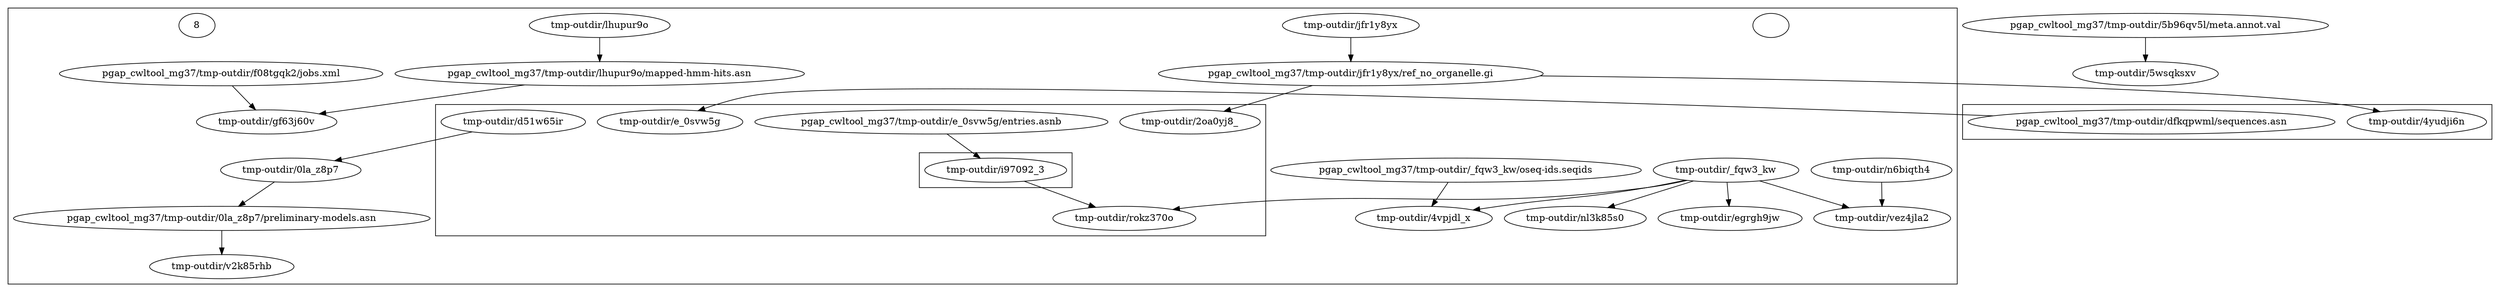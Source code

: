 digraph {

    {
        subgraph cluster {
            subgraph cluster {
                "tmp-outdir/2oa0yj8_" []
                subgraph cluster {
                    "tmp-outdir/i97092_3" []
                }
                "tmp-outdir/e_0svw5g" []
                "pgap_cwltool_mg37/tmp-outdir/e_0svw5g/entries.asnb" []
                "tmp-outdir/d51w65ir" []
            }
        }

        subgraph cluster {
            "tmp-outdir/4vpjdl_x" []
            "" []
            "tmp-outdir/n6biqth4" []
        }

        subgraph cluster {
            "tmp-outdir/_fqw3_kw" []
            "pgap_cwltool_mg37/tmp-outdir/_fqw3_kw/oseq-ids.seqids" []
            "tmp-outdir/jfr1y8yx" []
            "pgap_cwltool_mg37/tmp-outdir/jfr1y8yx/ref_no_organelle.gi" []
        }

        subgraph cluster {
            "tmp-outdir/lhupur9o" []
            "pgap_cwltool_mg37/tmp-outdir/lhupur9o/mapped-hmm-hits.asn" []
            subgraph cluster {
                "tmp-outdir/rokz370o" []
            }
        }
        "pgap_cwltool_mg37/tmp-outdir/5b96qv5l/meta.annot.val" []

        subgraph cluster {
            "tmp-outdir/0la_z8p7" []
            "pgap_cwltool_mg37/tmp-outdir/0la_z8p7/preliminary-models.asn" []
            "8" []
            "tmp-outdir/v2k85rhb" []
        }

        subgraph cluster {
            "tmp-outdir/egrgh9jw" []
            "tmp-outdir/vez4jla2" []
            "tmp-outdir/nl3k85s0" []
            "tmp-outdir/gf63j60v" []
            "pgap_cwltool_mg37/tmp-outdir/f08tgqk2/jobs.xml" []
        }
    }

    subgraph cluster8 {
        "tmp-outdir/4yudji6n" []
        "pgap_cwltool_mg37/tmp-outdir/dfkqpwml/sequences.asn" []
    }

    "tmp-outdir/5wsqksxv" []

    // Edges
    "tmp-outdir/_fqw3_kw" -> "tmp-outdir/vez4jla2"
    "tmp-outdir/n6biqth4" -> "tmp-outdir/vez4jla2"
    "tmp-outdir/d51w65ir" -> "tmp-outdir/0la_z8p7"
    "tmp-outdir/i97092_3" -> "tmp-outdir/rokz370o"
    "tmp-outdir/_fqw3_kw" -> "tmp-outdir/rokz370o"
    "tmp-outdir/_fqw3_kw" -> "tmp-outdir/4vpjdl_x"
    "tmp-outdir/_fqw3_kw" -> "tmp-outdir/egrgh9jw"
    "tmp-outdir/_fqw3_kw" -> "tmp-outdir/nl3k85s0"
    "pgap_cwltool_mg37/tmp-outdir/f08tgqk2/jobs.xml" -> "tmp-outdir/gf63j60v"
    "pgap_cwltool_mg37/tmp-outdir/_fqw3_kw/oseq-ids.seqids" -> "tmp-outdir/4vpjdl_x"
    "pgap_cwltool_mg37/tmp-outdir/dfkqpwml/sequences.asn" -> "tmp-outdir/e_0svw5g"
    "pgap_cwltool_mg37/tmp-outdir/jfr1y8yx/ref_no_organelle.gi" -> "tmp-outdir/4yudji6n"
    "pgap_cwltool_mg37/tmp-outdir/jfr1y8yx/ref_no_organelle.gi" -> "tmp-outdir/2oa0yj8_"
    "pgap_cwltool_mg37/tmp-outdir/e_0svw5g/entries.asnb" -> "tmp-outdir/i97092_3"
    "tmp-outdir/0la_z8p7" -> "pgap_cwltool_mg37/tmp-outdir/0la_z8p7/preliminary-models.asn"
    "tmp-outdir/jfr1y8yx" -> "pgap_cwltool_mg37/tmp-outdir/jfr1y8yx/ref_no_organelle.gi"
    "pgap_cwltool_mg37/tmp-outdir/0la_z8p7/preliminary-models.asn" -> "tmp-outdir/v2k85rhb"
    "pgap_cwltool_mg37/tmp-outdir/lhupur9o/mapped-hmm-hits.asn" -> "tmp-outdir/gf63j60v"
    "tmp-outdir/lhupur9o" -> "pgap_cwltool_mg37/tmp-outdir/lhupur9o/mapped-hmm-hits.asn"
    "pgap_cwltool_mg37/tmp-outdir/5b96qv5l/meta.annot.val" -> "tmp-outdir/5wsqksxv"
}
